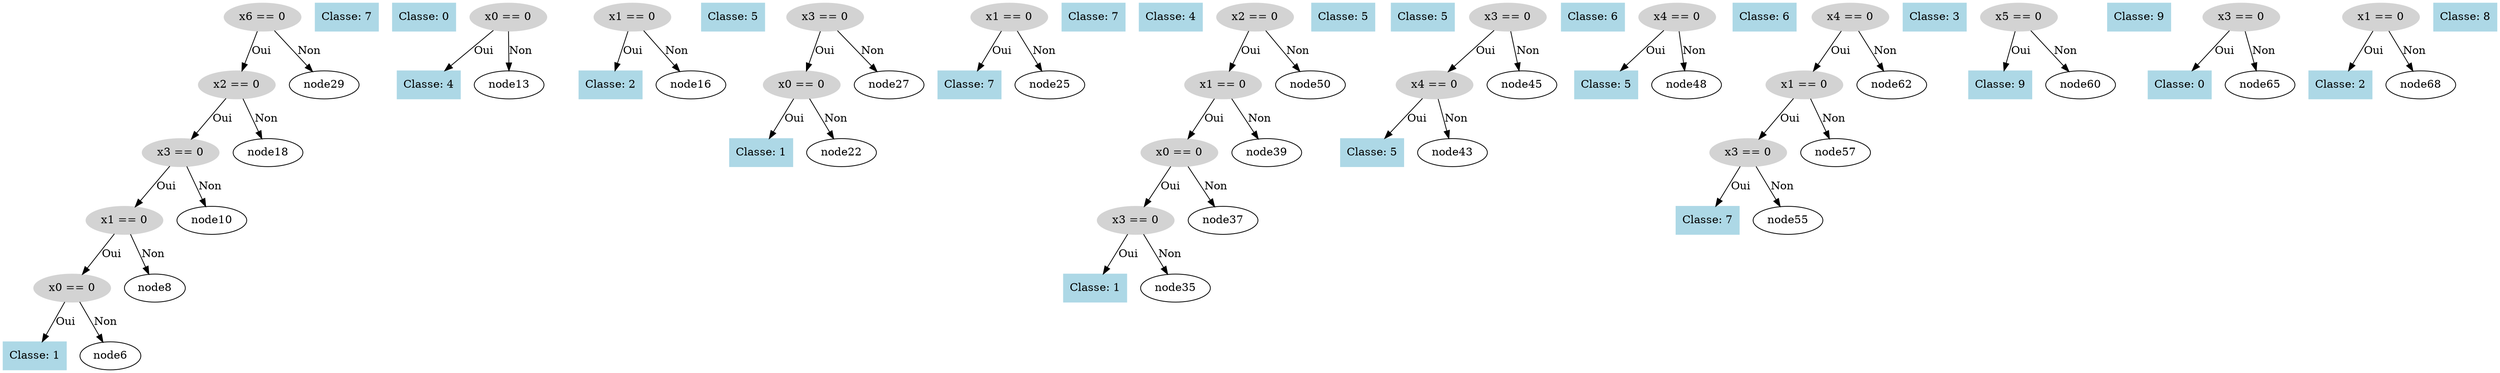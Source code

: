 digraph DecisionTree {
  node0 [label="x6 == 0", shape=ellipse, style=filled, color=lightgray];
  node0 -> node1 [label="Oui"];
  node1 [label="x2 == 0", shape=ellipse, style=filled, color=lightgray];
  node1 -> node2 [label="Oui"];
  node2 [label="x3 == 0", shape=ellipse, style=filled, color=lightgray];
  node2 -> node3 [label="Oui"];
  node3 [label="x1 == 0", shape=ellipse, style=filled, color=lightgray];
  node3 -> node4 [label="Oui"];
  node4 [label="x0 == 0", shape=ellipse, style=filled, color=lightgray];
  node4 -> node5 [label="Oui"];
  node5 [label="Classe: 1", shape=box, style=filled, color=lightblue];
  node4 -> node6 [label="Non"];
  node7 [label="Classe: 7", shape=box, style=filled, color=lightblue];
  node3 -> node8 [label="Non"];
  node9 [label="Classe: 0", shape=box, style=filled, color=lightblue];
  node2 -> node10 [label="Non"];
  node11 [label="x0 == 0", shape=ellipse, style=filled, color=lightgray];
  node11 -> node12 [label="Oui"];
  node12 [label="Classe: 4", shape=box, style=filled, color=lightblue];
  node11 -> node13 [label="Non"];
  node14 [label="x1 == 0", shape=ellipse, style=filled, color=lightgray];
  node14 -> node15 [label="Oui"];
  node15 [label="Classe: 2", shape=box, style=filled, color=lightblue];
  node14 -> node16 [label="Non"];
  node17 [label="Classe: 5", shape=box, style=filled, color=lightblue];
  node1 -> node18 [label="Non"];
  node19 [label="x3 == 0", shape=ellipse, style=filled, color=lightgray];
  node19 -> node20 [label="Oui"];
  node20 [label="x0 == 0", shape=ellipse, style=filled, color=lightgray];
  node20 -> node21 [label="Oui"];
  node21 [label="Classe: 1", shape=box, style=filled, color=lightblue];
  node20 -> node22 [label="Non"];
  node23 [label="x1 == 0", shape=ellipse, style=filled, color=lightgray];
  node23 -> node24 [label="Oui"];
  node24 [label="Classe: 7", shape=box, style=filled, color=lightblue];
  node23 -> node25 [label="Non"];
  node26 [label="Classe: 7", shape=box, style=filled, color=lightblue];
  node19 -> node27 [label="Non"];
  node28 [label="Classe: 4", shape=box, style=filled, color=lightblue];
  node0 -> node29 [label="Non"];
  node30 [label="x2 == 0", shape=ellipse, style=filled, color=lightgray];
  node30 -> node31 [label="Oui"];
  node31 [label="x1 == 0", shape=ellipse, style=filled, color=lightgray];
  node31 -> node32 [label="Oui"];
  node32 [label="x0 == 0", shape=ellipse, style=filled, color=lightgray];
  node32 -> node33 [label="Oui"];
  node33 [label="x3 == 0", shape=ellipse, style=filled, color=lightgray];
  node33 -> node34 [label="Oui"];
  node34 [label="Classe: 1", shape=box, style=filled, color=lightblue];
  node33 -> node35 [label="Non"];
  node36 [label="Classe: 5", shape=box, style=filled, color=lightblue];
  node32 -> node37 [label="Non"];
  node38 [label="Classe: 5", shape=box, style=filled, color=lightblue];
  node31 -> node39 [label="Non"];
  node40 [label="x3 == 0", shape=ellipse, style=filled, color=lightgray];
  node40 -> node41 [label="Oui"];
  node41 [label="x4 == 0", shape=ellipse, style=filled, color=lightgray];
  node41 -> node42 [label="Oui"];
  node42 [label="Classe: 5", shape=box, style=filled, color=lightblue];
  node41 -> node43 [label="Non"];
  node44 [label="Classe: 6", shape=box, style=filled, color=lightblue];
  node40 -> node45 [label="Non"];
  node46 [label="x4 == 0", shape=ellipse, style=filled, color=lightgray];
  node46 -> node47 [label="Oui"];
  node47 [label="Classe: 5", shape=box, style=filled, color=lightblue];
  node46 -> node48 [label="Non"];
  node49 [label="Classe: 6", shape=box, style=filled, color=lightblue];
  node30 -> node50 [label="Non"];
  node51 [label="x4 == 0", shape=ellipse, style=filled, color=lightgray];
  node51 -> node52 [label="Oui"];
  node52 [label="x1 == 0", shape=ellipse, style=filled, color=lightgray];
  node52 -> node53 [label="Oui"];
  node53 [label="x3 == 0", shape=ellipse, style=filled, color=lightgray];
  node53 -> node54 [label="Oui"];
  node54 [label="Classe: 7", shape=box, style=filled, color=lightblue];
  node53 -> node55 [label="Non"];
  node56 [label="Classe: 3", shape=box, style=filled, color=lightblue];
  node52 -> node57 [label="Non"];
  node58 [label="x5 == 0", shape=ellipse, style=filled, color=lightgray];
  node58 -> node59 [label="Oui"];
  node59 [label="Classe: 9", shape=box, style=filled, color=lightblue];
  node58 -> node60 [label="Non"];
  node61 [label="Classe: 9", shape=box, style=filled, color=lightblue];
  node51 -> node62 [label="Non"];
  node63 [label="x3 == 0", shape=ellipse, style=filled, color=lightgray];
  node63 -> node64 [label="Oui"];
  node64 [label="Classe: 0", shape=box, style=filled, color=lightblue];
  node63 -> node65 [label="Non"];
  node66 [label="x1 == 0", shape=ellipse, style=filled, color=lightgray];
  node66 -> node67 [label="Oui"];
  node67 [label="Classe: 2", shape=box, style=filled, color=lightblue];
  node66 -> node68 [label="Non"];
  node69 [label="Classe: 8", shape=box, style=filled, color=lightblue];
}
